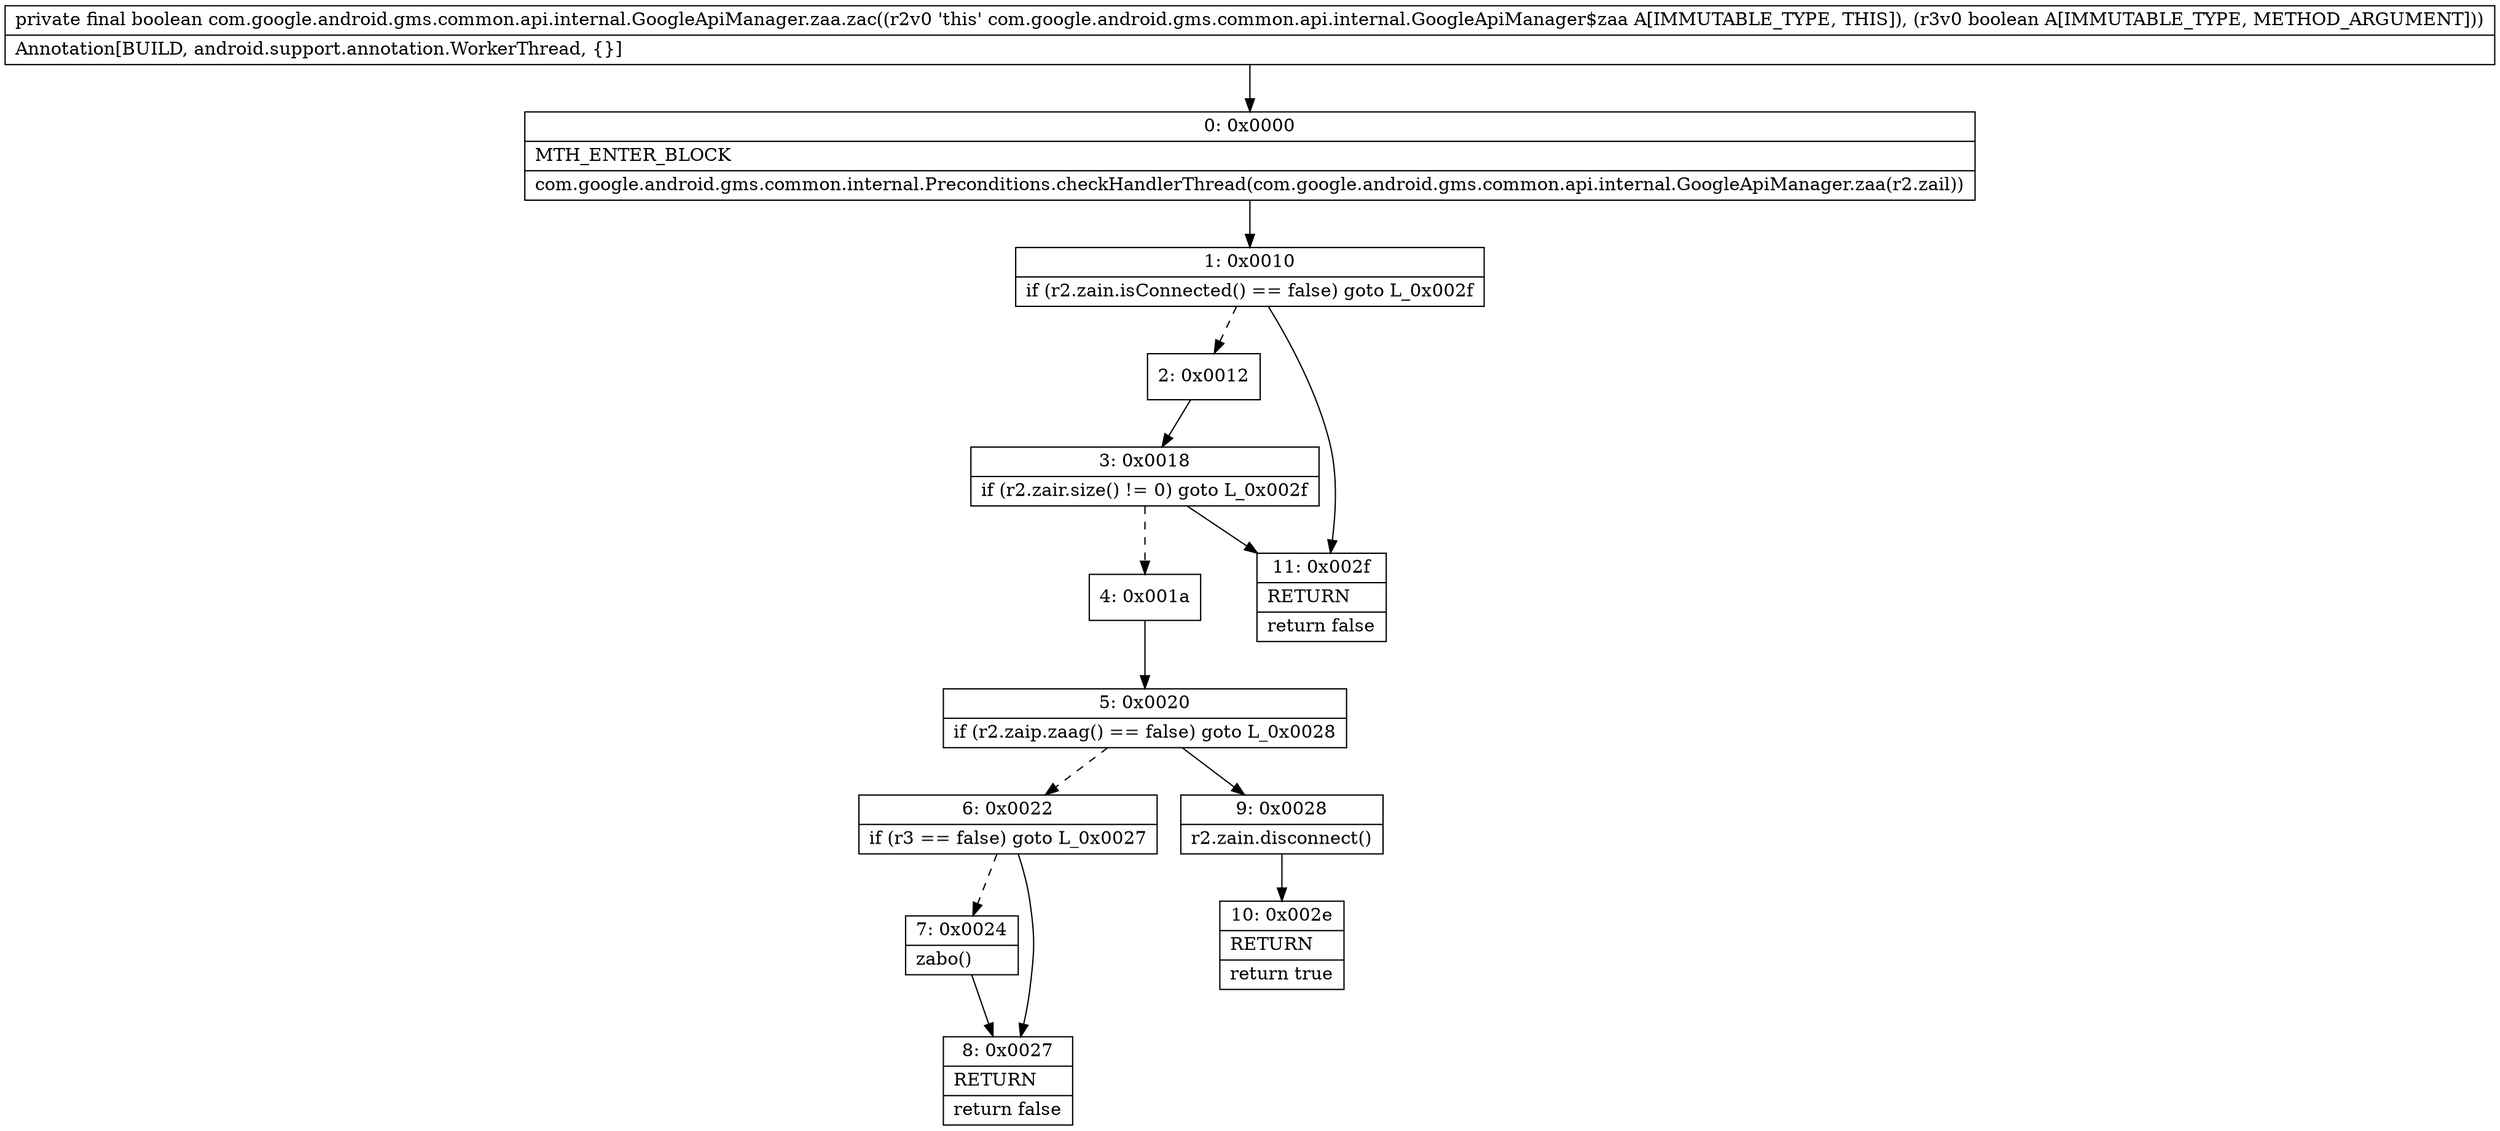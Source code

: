 digraph "CFG forcom.google.android.gms.common.api.internal.GoogleApiManager.zaa.zac(Z)Z" {
Node_0 [shape=record,label="{0\:\ 0x0000|MTH_ENTER_BLOCK\l|com.google.android.gms.common.internal.Preconditions.checkHandlerThread(com.google.android.gms.common.api.internal.GoogleApiManager.zaa(r2.zail))\l}"];
Node_1 [shape=record,label="{1\:\ 0x0010|if (r2.zain.isConnected() == false) goto L_0x002f\l}"];
Node_2 [shape=record,label="{2\:\ 0x0012}"];
Node_3 [shape=record,label="{3\:\ 0x0018|if (r2.zair.size() != 0) goto L_0x002f\l}"];
Node_4 [shape=record,label="{4\:\ 0x001a}"];
Node_5 [shape=record,label="{5\:\ 0x0020|if (r2.zaip.zaag() == false) goto L_0x0028\l}"];
Node_6 [shape=record,label="{6\:\ 0x0022|if (r3 == false) goto L_0x0027\l}"];
Node_7 [shape=record,label="{7\:\ 0x0024|zabo()\l}"];
Node_8 [shape=record,label="{8\:\ 0x0027|RETURN\l|return false\l}"];
Node_9 [shape=record,label="{9\:\ 0x0028|r2.zain.disconnect()\l}"];
Node_10 [shape=record,label="{10\:\ 0x002e|RETURN\l|return true\l}"];
Node_11 [shape=record,label="{11\:\ 0x002f|RETURN\l|return false\l}"];
MethodNode[shape=record,label="{private final boolean com.google.android.gms.common.api.internal.GoogleApiManager.zaa.zac((r2v0 'this' com.google.android.gms.common.api.internal.GoogleApiManager$zaa A[IMMUTABLE_TYPE, THIS]), (r3v0 boolean A[IMMUTABLE_TYPE, METHOD_ARGUMENT]))  | Annotation[BUILD, android.support.annotation.WorkerThread, \{\}]\l}"];
MethodNode -> Node_0;
Node_0 -> Node_1;
Node_1 -> Node_2[style=dashed];
Node_1 -> Node_11;
Node_2 -> Node_3;
Node_3 -> Node_4[style=dashed];
Node_3 -> Node_11;
Node_4 -> Node_5;
Node_5 -> Node_6[style=dashed];
Node_5 -> Node_9;
Node_6 -> Node_7[style=dashed];
Node_6 -> Node_8;
Node_7 -> Node_8;
Node_9 -> Node_10;
}

